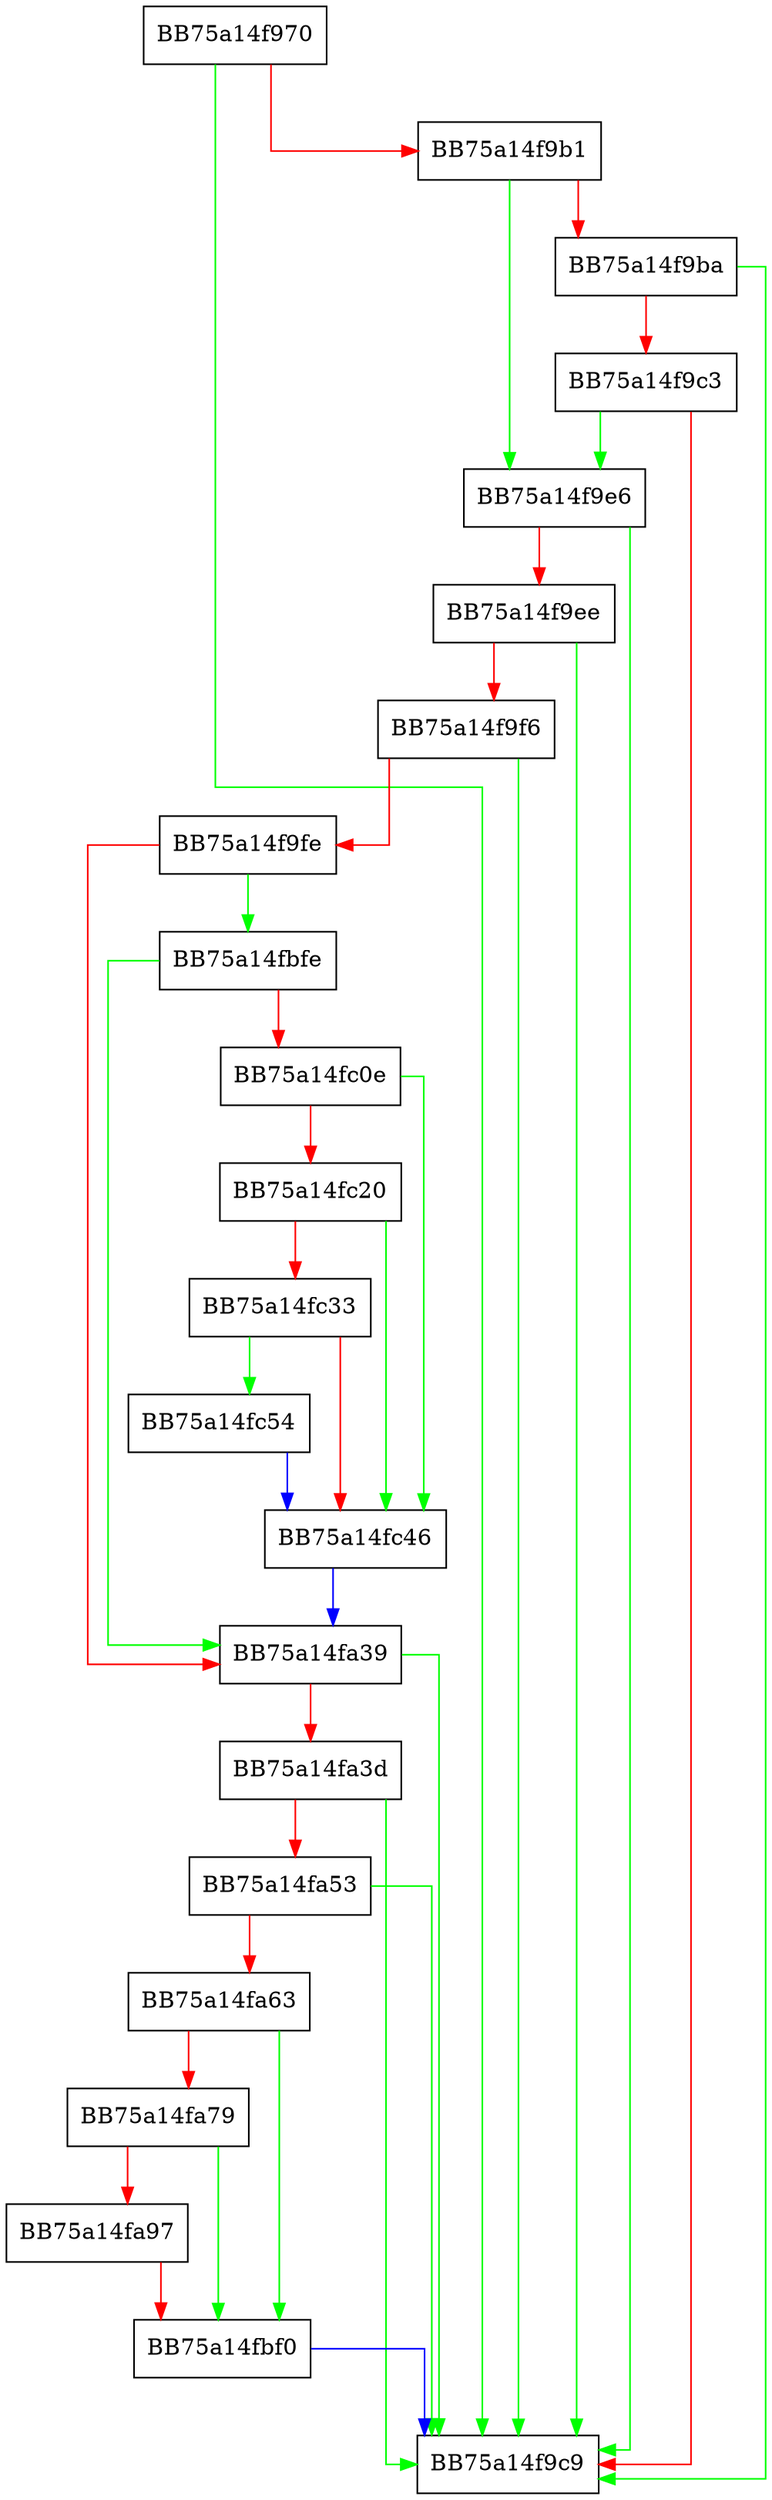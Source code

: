 digraph LogVaultActionToAsimov {
  node [shape="box"];
  graph [splines=ortho];
  BB75a14f970 -> BB75a14f9c9 [color="green"];
  BB75a14f970 -> BB75a14f9b1 [color="red"];
  BB75a14f9b1 -> BB75a14f9e6 [color="green"];
  BB75a14f9b1 -> BB75a14f9ba [color="red"];
  BB75a14f9ba -> BB75a14f9c9 [color="green"];
  BB75a14f9ba -> BB75a14f9c3 [color="red"];
  BB75a14f9c3 -> BB75a14f9e6 [color="green"];
  BB75a14f9c3 -> BB75a14f9c9 [color="red"];
  BB75a14f9e6 -> BB75a14f9c9 [color="green"];
  BB75a14f9e6 -> BB75a14f9ee [color="red"];
  BB75a14f9ee -> BB75a14f9c9 [color="green"];
  BB75a14f9ee -> BB75a14f9f6 [color="red"];
  BB75a14f9f6 -> BB75a14f9c9 [color="green"];
  BB75a14f9f6 -> BB75a14f9fe [color="red"];
  BB75a14f9fe -> BB75a14fbfe [color="green"];
  BB75a14f9fe -> BB75a14fa39 [color="red"];
  BB75a14fa39 -> BB75a14f9c9 [color="green"];
  BB75a14fa39 -> BB75a14fa3d [color="red"];
  BB75a14fa3d -> BB75a14f9c9 [color="green"];
  BB75a14fa3d -> BB75a14fa53 [color="red"];
  BB75a14fa53 -> BB75a14f9c9 [color="green"];
  BB75a14fa53 -> BB75a14fa63 [color="red"];
  BB75a14fa63 -> BB75a14fbf0 [color="green"];
  BB75a14fa63 -> BB75a14fa79 [color="red"];
  BB75a14fa79 -> BB75a14fbf0 [color="green"];
  BB75a14fa79 -> BB75a14fa97 [color="red"];
  BB75a14fa97 -> BB75a14fbf0 [color="red"];
  BB75a14fbf0 -> BB75a14f9c9 [color="blue"];
  BB75a14fbfe -> BB75a14fa39 [color="green"];
  BB75a14fbfe -> BB75a14fc0e [color="red"];
  BB75a14fc0e -> BB75a14fc46 [color="green"];
  BB75a14fc0e -> BB75a14fc20 [color="red"];
  BB75a14fc20 -> BB75a14fc46 [color="green"];
  BB75a14fc20 -> BB75a14fc33 [color="red"];
  BB75a14fc33 -> BB75a14fc54 [color="green"];
  BB75a14fc33 -> BB75a14fc46 [color="red"];
  BB75a14fc46 -> BB75a14fa39 [color="blue"];
  BB75a14fc54 -> BB75a14fc46 [color="blue"];
}